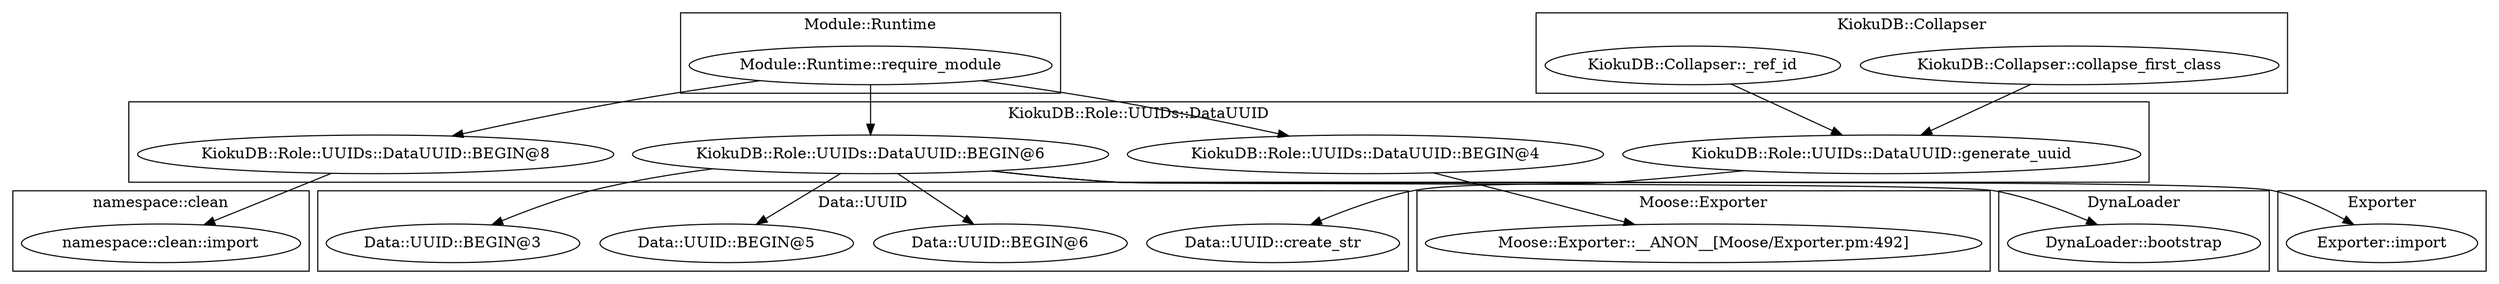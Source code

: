 digraph {
graph [overlap=false]
subgraph cluster_DynaLoader {
	label="DynaLoader";
	"DynaLoader::bootstrap";
}
subgraph cluster_namespace_clean {
	label="namespace::clean";
	"namespace::clean::import";
}
subgraph cluster_Data_UUID {
	label="Data::UUID";
	"Data::UUID::BEGIN@3";
	"Data::UUID::BEGIN@6";
	"Data::UUID::create_str";
	"Data::UUID::BEGIN@5";
}
subgraph cluster_Module_Runtime {
	label="Module::Runtime";
	"Module::Runtime::require_module";
}
subgraph cluster_Exporter {
	label="Exporter";
	"Exporter::import";
}
subgraph cluster_KiokuDB_Collapser {
	label="KiokuDB::Collapser";
	"KiokuDB::Collapser::collapse_first_class";
	"KiokuDB::Collapser::_ref_id";
}
subgraph cluster_KiokuDB_Role_UUIDs_DataUUID {
	label="KiokuDB::Role::UUIDs::DataUUID";
	"KiokuDB::Role::UUIDs::DataUUID::BEGIN@8";
	"KiokuDB::Role::UUIDs::DataUUID::generate_uuid";
	"KiokuDB::Role::UUIDs::DataUUID::BEGIN@4";
	"KiokuDB::Role::UUIDs::DataUUID::BEGIN@6";
}
subgraph cluster_Moose_Exporter {
	label="Moose::Exporter";
	"Moose::Exporter::__ANON__[Moose/Exporter.pm:492]";
}
"Module::Runtime::require_module" -> "KiokuDB::Role::UUIDs::DataUUID::BEGIN@6";
"Module::Runtime::require_module" -> "KiokuDB::Role::UUIDs::DataUUID::BEGIN@4";
"KiokuDB::Role::UUIDs::DataUUID::BEGIN@8" -> "namespace::clean::import";
"KiokuDB::Role::UUIDs::DataUUID::BEGIN@4" -> "Moose::Exporter::__ANON__[Moose/Exporter.pm:492]";
"KiokuDB::Role::UUIDs::DataUUID::BEGIN@6" -> "Data::UUID::BEGIN@5";
"KiokuDB::Role::UUIDs::DataUUID::generate_uuid" -> "Data::UUID::create_str";
"KiokuDB::Role::UUIDs::DataUUID::BEGIN@6" -> "Exporter::import";
"KiokuDB::Role::UUIDs::DataUUID::BEGIN@6" -> "Data::UUID::BEGIN@6";
"KiokuDB::Role::UUIDs::DataUUID::BEGIN@6" -> "Data::UUID::BEGIN@3";
"Module::Runtime::require_module" -> "KiokuDB::Role::UUIDs::DataUUID::BEGIN@8";
"KiokuDB::Role::UUIDs::DataUUID::BEGIN@6" -> "DynaLoader::bootstrap";
"KiokuDB::Collapser::collapse_first_class" -> "KiokuDB::Role::UUIDs::DataUUID::generate_uuid";
"KiokuDB::Collapser::_ref_id" -> "KiokuDB::Role::UUIDs::DataUUID::generate_uuid";
}
